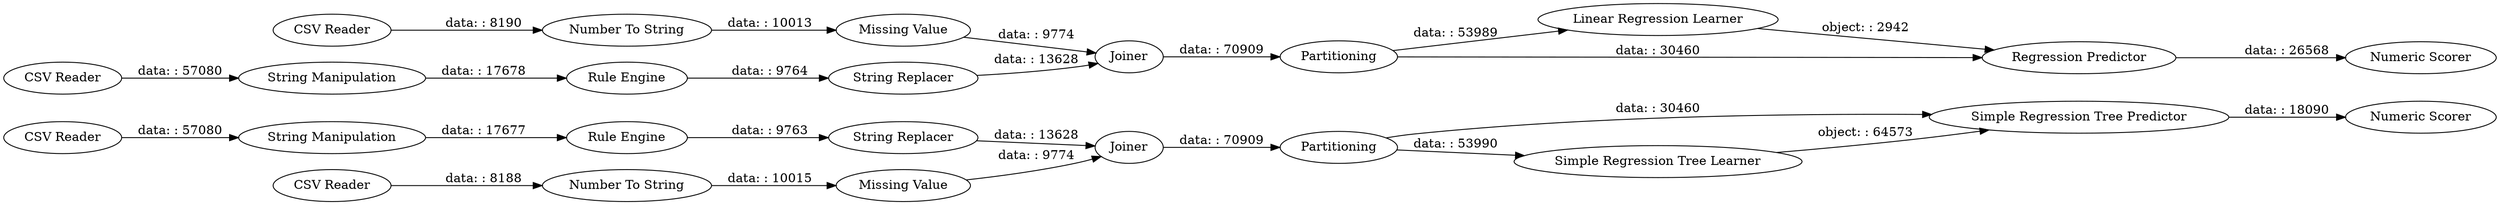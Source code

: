 digraph {
	"3156450050377946004_53" [label="Missing Value"]
	"3156450050377946004_17" [label=Joiner]
	"3156450050377946004_23" [label="Rule Engine"]
	"3156450050377946004_49" [label="Numeric Scorer"]
	"3156450050377946004_48" [label=Partitioning]
	"3156450050377946004_50" [label="String Replacer"]
	"3156450050377946004_39" [label="Missing Value"]
	"3156450050377946004_55" [label="Simple Regression Tree Predictor"]
	"3156450050377946004_21" [label="String Manipulation"]
	"3156450050377946004_29" [label="Linear Regression Learner"]
	"3156450050377946004_41" [label="CSV Reader"]
	"3156450050377946004_47" [label=Joiner]
	"3156450050377946004_56" [label="CSV Reader"]
	"3156450050377946004_26" [label="String Replacer"]
	"3156450050377946004_31" [label="Regression Predictor"]
	"3156450050377946004_51" [label="Rule Engine"]
	"3156450050377946004_42" [label="Number To String"]
	"3156450050377946004_57" [label="CSV Reader"]
	"3156450050377946004_40" [label="CSV Reader"]
	"3156450050377946004_32" [label="Numeric Scorer"]
	"3156450050377946004_54" [label="Simple Regression Tree Learner"]
	"3156450050377946004_52" [label="String Manipulation"]
	"3156450050377946004_27" [label="Number To String"]
	"3156450050377946004_28" [label=Partitioning]
	"3156450050377946004_21" -> "3156450050377946004_23" [label="data: : 17678"]
	"3156450050377946004_48" -> "3156450050377946004_55" [label="data: : 30460"]
	"3156450050377946004_28" -> "3156450050377946004_31" [label="data: : 30460"]
	"3156450050377946004_56" -> "3156450050377946004_52" [label="data: : 57080"]
	"3156450050377946004_42" -> "3156450050377946004_53" [label="data: : 10015"]
	"3156450050377946004_27" -> "3156450050377946004_39" [label="data: : 10013"]
	"3156450050377946004_29" -> "3156450050377946004_31" [label="object: : 2942"]
	"3156450050377946004_23" -> "3156450050377946004_26" [label="data: : 9764"]
	"3156450050377946004_26" -> "3156450050377946004_17" [label="data: : 13628"]
	"3156450050377946004_52" -> "3156450050377946004_51" [label="data: : 17677"]
	"3156450050377946004_41" -> "3156450050377946004_27" [label="data: : 8190"]
	"3156450050377946004_57" -> "3156450050377946004_42" [label="data: : 8188"]
	"3156450050377946004_54" -> "3156450050377946004_55" [label="object: : 64573"]
	"3156450050377946004_28" -> "3156450050377946004_29" [label="data: : 53989"]
	"3156450050377946004_51" -> "3156450050377946004_50" [label="data: : 9763"]
	"3156450050377946004_39" -> "3156450050377946004_17" [label="data: : 9774"]
	"3156450050377946004_40" -> "3156450050377946004_21" [label="data: : 57080"]
	"3156450050377946004_50" -> "3156450050377946004_47" [label="data: : 13628"]
	"3156450050377946004_48" -> "3156450050377946004_54" [label="data: : 53990"]
	"3156450050377946004_47" -> "3156450050377946004_48" [label="data: : 70909"]
	"3156450050377946004_53" -> "3156450050377946004_47" [label="data: : 9774"]
	"3156450050377946004_55" -> "3156450050377946004_49" [label="data: : 18090"]
	"3156450050377946004_17" -> "3156450050377946004_28" [label="data: : 70909"]
	"3156450050377946004_31" -> "3156450050377946004_32" [label="data: : 26568"]
	rankdir=LR
}

